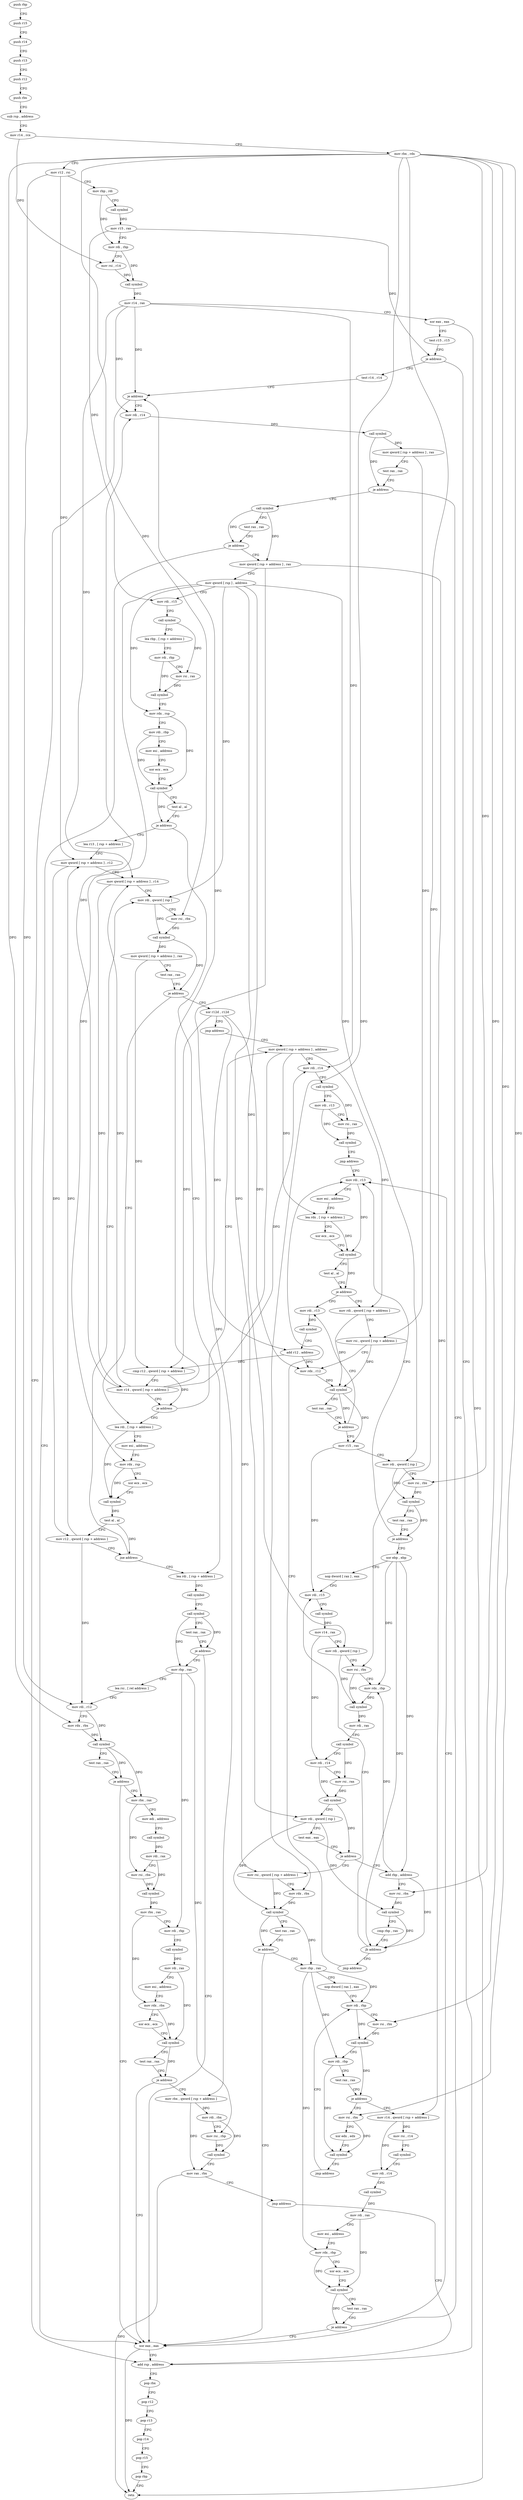 digraph "func" {
"93728" [label = "push rbp" ]
"93729" [label = "push r15" ]
"93731" [label = "push r14" ]
"93733" [label = "push r13" ]
"93735" [label = "push r12" ]
"93737" [label = "push rbx" ]
"93738" [label = "sub rsp , address" ]
"93745" [label = "mov r14 , rcx" ]
"93748" [label = "mov rbx , rdx" ]
"93751" [label = "mov r12 , rsi" ]
"93754" [label = "mov rbp , rdi" ]
"93757" [label = "call symbol" ]
"93762" [label = "mov r15 , rax" ]
"93765" [label = "mov rdi , rbp" ]
"93768" [label = "mov rsi , r14" ]
"93771" [label = "call symbol" ]
"93776" [label = "mov r14 , rax" ]
"93779" [label = "xor eax , eax" ]
"93781" [label = "test r15 , r15" ]
"93784" [label = "je address" ]
"94451" [label = "add rsp , address" ]
"93790" [label = "test r14 , r14" ]
"94458" [label = "pop rbx" ]
"94459" [label = "pop r12" ]
"94461" [label = "pop r13" ]
"94463" [label = "pop r14" ]
"94465" [label = "pop r15" ]
"94467" [label = "pop rbp" ]
"94468" [label = "retn" ]
"93793" [label = "je address" ]
"93799" [label = "mov rdi , r14" ]
"93802" [label = "call symbol" ]
"93807" [label = "mov qword [ rsp + address ] , rax" ]
"93812" [label = "test rax , rax" ]
"93815" [label = "je address" ]
"94449" [label = "xor eax , eax" ]
"93821" [label = "call symbol" ]
"93826" [label = "test rax , rax" ]
"93829" [label = "je address" ]
"93835" [label = "mov qword [ rsp + address ] , rax" ]
"93840" [label = "mov qword [ rsp ] , address" ]
"93848" [label = "mov rdi , r15" ]
"93851" [label = "call symbol" ]
"93856" [label = "lea rbp , [ rsp + address ]" ]
"93861" [label = "mov rdi , rbp" ]
"93864" [label = "mov rsi , rax" ]
"93867" [label = "call symbol" ]
"93872" [label = "mov rdx , rsp" ]
"93875" [label = "mov rdi , rbp" ]
"93878" [label = "mov esi , address" ]
"93883" [label = "xor ecx , ecx" ]
"93885" [label = "call symbol" ]
"93890" [label = "test al , al" ]
"93892" [label = "je address" ]
"94324" [label = "lea rdi , [ rsp + address ]" ]
"93898" [label = "lea r13 , [ rsp + address ]" ]
"94329" [label = "call symbol" ]
"94334" [label = "call symbol" ]
"94339" [label = "test rax , rax" ]
"94342" [label = "je address" ]
"94344" [label = "mov rbp , rax" ]
"93903" [label = "mov qword [ rsp + address ] , r12" ]
"93908" [label = "mov qword [ rsp + address ] , r14" ]
"93913" [label = "mov rdi , qword [ rsp ]" ]
"94347" [label = "lea rsi , [ rel address ]" ]
"94354" [label = "mov rdi , r12" ]
"94357" [label = "mov rdx , rbx" ]
"94360" [label = "call symbol" ]
"94365" [label = "test rax , rax" ]
"94368" [label = "je address" ]
"94370" [label = "mov rbx , rax" ]
"94291" [label = "lea rdi , [ rsp + address ]" ]
"94296" [label = "mov esi , address" ]
"94301" [label = "mov rdx , rsp" ]
"94304" [label = "xor ecx , ecx" ]
"94306" [label = "call symbol" ]
"94311" [label = "test al , al" ]
"94313" [label = "mov r12 , qword [ rsp + address ]" ]
"94318" [label = "jne address" ]
"93939" [label = "xor r12d , r12d" ]
"93942" [label = "jmp address" ]
"93980" [label = "mov qword [ rsp + address ] , address" ]
"94373" [label = "mov edi , address" ]
"94378" [label = "call symbol" ]
"94383" [label = "mov rdi , rax" ]
"94386" [label = "mov rsi , rbx" ]
"94389" [label = "call symbol" ]
"94394" [label = "mov rbx , rax" ]
"94397" [label = "mov rdi , rbp" ]
"94400" [label = "call symbol" ]
"94405" [label = "mov rdi , rax" ]
"94408" [label = "mov esi , address" ]
"94413" [label = "mov rdx , rbx" ]
"94416" [label = "xor ecx , ecx" ]
"94418" [label = "call symbol" ]
"94423" [label = "test rax , rax" ]
"94426" [label = "je address" ]
"94428" [label = "mov rbx , qword [ rsp + address ]" ]
"93917" [label = "mov rsi , rbx" ]
"93920" [label = "call symbol" ]
"93925" [label = "mov qword [ rsp + address ] , rax" ]
"93930" [label = "test rax , rax" ]
"93933" [label = "je address" ]
"93989" [label = "mov rdi , r14" ]
"93992" [label = "call symbol" ]
"93997" [label = "mov rdi , r13" ]
"94000" [label = "mov rsi , rax" ]
"94003" [label = "call symbol" ]
"94008" [label = "jmp address" ]
"94064" [label = "mov rdi , r13" ]
"94433" [label = "mov rdi , rbx" ]
"94436" [label = "mov rsi , rbp" ]
"94439" [label = "call symbol" ]
"94444" [label = "mov rax , rbx" ]
"94447" [label = "jmp address" ]
"94067" [label = "mov esi , address" ]
"94072" [label = "lea rdx , [ rsp + address ]" ]
"94077" [label = "xor ecx , ecx" ]
"94079" [label = "call symbol" ]
"94084" [label = "test al , al" ]
"94086" [label = "je address" ]
"93952" [label = "mov rdi , r13" ]
"94092" [label = "mov rdi , qword [ rsp + address ]" ]
"93955" [label = "call symbol" ]
"93960" [label = "add r12 , address" ]
"93964" [label = "cmp r12 , qword [ rsp + address ]" ]
"93969" [label = "mov r14 , qword [ rsp + address ]" ]
"93974" [label = "je address" ]
"94097" [label = "mov rsi , qword [ rsp + address ]" ]
"94102" [label = "mov rdx , r12" ]
"94105" [label = "call symbol" ]
"94110" [label = "test rax , rax" ]
"94113" [label = "je address" ]
"94119" [label = "mov r15 , rax" ]
"94122" [label = "mov rdi , qword [ rsp ]" ]
"94126" [label = "mov rsi , rbx" ]
"94129" [label = "call symbol" ]
"94134" [label = "test rax , rax" ]
"94137" [label = "je address" ]
"94139" [label = "xor ebp , ebp" ]
"94141" [label = "nop dword [ rax ] , eax" ]
"94144" [label = "mov rdi , r15" ]
"94224" [label = "mov rsi , qword [ rsp + address ]" ]
"94229" [label = "mov rdx , rbx" ]
"94232" [label = "call symbol" ]
"94237" [label = "test rax , rax" ]
"94240" [label = "je address" ]
"94246" [label = "mov rbp , rax" ]
"94197" [label = "add rbp , address" ]
"94201" [label = "mov rsi , rbx" ]
"94204" [label = "call symbol" ]
"94209" [label = "cmp rbp , rax" ]
"94212" [label = "jb address" ]
"94214" [label = "jmp address" ]
"94249" [label = "nop dword [ rax ] , eax" ]
"94256" [label = "mov rdi , rbp" ]
"94147" [label = "call symbol" ]
"94152" [label = "mov r14 , rax" ]
"94155" [label = "mov rdi , qword [ rsp ]" ]
"94159" [label = "mov rsi , rbx" ]
"94162" [label = "mov rdx , rbp" ]
"94165" [label = "call symbol" ]
"94170" [label = "mov rdi , rax" ]
"94173" [label = "call symbol" ]
"94178" [label = "mov rdi , r14" ]
"94181" [label = "mov rsi , rax" ]
"94184" [label = "call symbol" ]
"94189" [label = "mov rdi , qword [ rsp ]" ]
"94193" [label = "test eax , eax" ]
"94195" [label = "je address" ]
"94016" [label = "mov r14 , qword [ rsp + address ]" ]
"94021" [label = "mov rsi , r14" ]
"94024" [label = "call symbol" ]
"94029" [label = "mov rdi , r14" ]
"94032" [label = "call symbol" ]
"94037" [label = "mov rdi , rax" ]
"94040" [label = "mov esi , address" ]
"94045" [label = "mov rdx , rbp" ]
"94048" [label = "xor ecx , ecx" ]
"94050" [label = "call symbol" ]
"94055" [label = "test rax , rax" ]
"94058" [label = "je address" ]
"94279" [label = "mov rsi , rbx" ]
"94282" [label = "xor edx , edx" ]
"94284" [label = "call symbol" ]
"94289" [label = "jmp address" ]
"94259" [label = "mov rsi , rbx" ]
"94262" [label = "call symbol" ]
"94267" [label = "mov rdi , rbp" ]
"94270" [label = "test rax , rax" ]
"94273" [label = "je address" ]
"93728" -> "93729" [ label = "CFG" ]
"93729" -> "93731" [ label = "CFG" ]
"93731" -> "93733" [ label = "CFG" ]
"93733" -> "93735" [ label = "CFG" ]
"93735" -> "93737" [ label = "CFG" ]
"93737" -> "93738" [ label = "CFG" ]
"93738" -> "93745" [ label = "CFG" ]
"93745" -> "93748" [ label = "CFG" ]
"93745" -> "93768" [ label = "DFG" ]
"93748" -> "93751" [ label = "CFG" ]
"93748" -> "94357" [ label = "DFG" ]
"93748" -> "93917" [ label = "DFG" ]
"93748" -> "94126" [ label = "DFG" ]
"93748" -> "94159" [ label = "DFG" ]
"93748" -> "94229" [ label = "DFG" ]
"93748" -> "94201" [ label = "DFG" ]
"93748" -> "94259" [ label = "DFG" ]
"93748" -> "94279" [ label = "DFG" ]
"93751" -> "93754" [ label = "CFG" ]
"93751" -> "93903" [ label = "DFG" ]
"93751" -> "94354" [ label = "DFG" ]
"93754" -> "93757" [ label = "CFG" ]
"93754" -> "93765" [ label = "DFG" ]
"93757" -> "93762" [ label = "DFG" ]
"93762" -> "93765" [ label = "CFG" ]
"93762" -> "93784" [ label = "DFG" ]
"93762" -> "93848" [ label = "DFG" ]
"93765" -> "93768" [ label = "CFG" ]
"93765" -> "93771" [ label = "DFG" ]
"93768" -> "93771" [ label = "DFG" ]
"93771" -> "93776" [ label = "DFG" ]
"93776" -> "93779" [ label = "CFG" ]
"93776" -> "93793" [ label = "DFG" ]
"93776" -> "93799" [ label = "DFG" ]
"93776" -> "93908" [ label = "DFG" ]
"93776" -> "93989" [ label = "DFG" ]
"93779" -> "93781" [ label = "CFG" ]
"93779" -> "94468" [ label = "DFG" ]
"93781" -> "93784" [ label = "CFG" ]
"93784" -> "94451" [ label = "CFG" ]
"93784" -> "93790" [ label = "CFG" ]
"94451" -> "94458" [ label = "CFG" ]
"93790" -> "93793" [ label = "CFG" ]
"94458" -> "94459" [ label = "CFG" ]
"94459" -> "94461" [ label = "CFG" ]
"94461" -> "94463" [ label = "CFG" ]
"94463" -> "94465" [ label = "CFG" ]
"94465" -> "94467" [ label = "CFG" ]
"94467" -> "94468" [ label = "CFG" ]
"93793" -> "94451" [ label = "CFG" ]
"93793" -> "93799" [ label = "CFG" ]
"93799" -> "93802" [ label = "DFG" ]
"93802" -> "93807" [ label = "DFG" ]
"93802" -> "93815" [ label = "DFG" ]
"93807" -> "93812" [ label = "CFG" ]
"93807" -> "94097" [ label = "DFG" ]
"93812" -> "93815" [ label = "CFG" ]
"93815" -> "94449" [ label = "CFG" ]
"93815" -> "93821" [ label = "CFG" ]
"94449" -> "94451" [ label = "CFG" ]
"94449" -> "94468" [ label = "DFG" ]
"93821" -> "93826" [ label = "CFG" ]
"93821" -> "93829" [ label = "DFG" ]
"93821" -> "93835" [ label = "DFG" ]
"93826" -> "93829" [ label = "CFG" ]
"93829" -> "94449" [ label = "CFG" ]
"93829" -> "93835" [ label = "CFG" ]
"93835" -> "93840" [ label = "CFG" ]
"93835" -> "94428" [ label = "DFG" ]
"93835" -> "94016" [ label = "DFG" ]
"93840" -> "93848" [ label = "CFG" ]
"93840" -> "93913" [ label = "DFG" ]
"93840" -> "94122" [ label = "DFG" ]
"93840" -> "94155" [ label = "DFG" ]
"93840" -> "94189" [ label = "DFG" ]
"93840" -> "93872" [ label = "DFG" ]
"93840" -> "94301" [ label = "DFG" ]
"93848" -> "93851" [ label = "CFG" ]
"93851" -> "93856" [ label = "CFG" ]
"93851" -> "93864" [ label = "DFG" ]
"93856" -> "93861" [ label = "CFG" ]
"93861" -> "93864" [ label = "CFG" ]
"93861" -> "93867" [ label = "DFG" ]
"93864" -> "93867" [ label = "DFG" ]
"93867" -> "93872" [ label = "CFG" ]
"93872" -> "93875" [ label = "CFG" ]
"93872" -> "93885" [ label = "DFG" ]
"93875" -> "93878" [ label = "CFG" ]
"93875" -> "93885" [ label = "DFG" ]
"93878" -> "93883" [ label = "CFG" ]
"93883" -> "93885" [ label = "CFG" ]
"93885" -> "93890" [ label = "CFG" ]
"93885" -> "93892" [ label = "DFG" ]
"93890" -> "93892" [ label = "CFG" ]
"93892" -> "94324" [ label = "CFG" ]
"93892" -> "93898" [ label = "CFG" ]
"94324" -> "94329" [ label = "DFG" ]
"93898" -> "93903" [ label = "CFG" ]
"94329" -> "94334" [ label = "CFG" ]
"94334" -> "94339" [ label = "CFG" ]
"94334" -> "94342" [ label = "DFG" ]
"94334" -> "94344" [ label = "DFG" ]
"94339" -> "94342" [ label = "CFG" ]
"94342" -> "94449" [ label = "CFG" ]
"94342" -> "94344" [ label = "CFG" ]
"94344" -> "94347" [ label = "CFG" ]
"94344" -> "94397" [ label = "DFG" ]
"94344" -> "94436" [ label = "DFG" ]
"93903" -> "93908" [ label = "CFG" ]
"93903" -> "94313" [ label = "DFG" ]
"93908" -> "93913" [ label = "CFG" ]
"93908" -> "93969" [ label = "DFG" ]
"93913" -> "93917" [ label = "CFG" ]
"93913" -> "93920" [ label = "DFG" ]
"94347" -> "94354" [ label = "CFG" ]
"94354" -> "94357" [ label = "CFG" ]
"94354" -> "94360" [ label = "DFG" ]
"94357" -> "94360" [ label = "DFG" ]
"94360" -> "94365" [ label = "CFG" ]
"94360" -> "94368" [ label = "DFG" ]
"94360" -> "94370" [ label = "DFG" ]
"94365" -> "94368" [ label = "CFG" ]
"94368" -> "94449" [ label = "CFG" ]
"94368" -> "94370" [ label = "CFG" ]
"94370" -> "94373" [ label = "CFG" ]
"94370" -> "94386" [ label = "DFG" ]
"94291" -> "94296" [ label = "CFG" ]
"94291" -> "94306" [ label = "DFG" ]
"94296" -> "94301" [ label = "CFG" ]
"94301" -> "94304" [ label = "CFG" ]
"94301" -> "94306" [ label = "DFG" ]
"94304" -> "94306" [ label = "CFG" ]
"94306" -> "94311" [ label = "DFG" ]
"94311" -> "94313" [ label = "CFG" ]
"94311" -> "94318" [ label = "DFG" ]
"94313" -> "94318" [ label = "CFG" ]
"94313" -> "93903" [ label = "DFG" ]
"94313" -> "94354" [ label = "DFG" ]
"94318" -> "93913" [ label = "CFG" ]
"94318" -> "94324" [ label = "CFG" ]
"93939" -> "93942" [ label = "CFG" ]
"93939" -> "93960" [ label = "DFG" ]
"93939" -> "93964" [ label = "DFG" ]
"93939" -> "94102" [ label = "DFG" ]
"93942" -> "93980" [ label = "CFG" ]
"93980" -> "93989" [ label = "CFG" ]
"93980" -> "94092" [ label = "DFG" ]
"93980" -> "94224" [ label = "DFG" ]
"93980" -> "94072" [ label = "DFG" ]
"94373" -> "94378" [ label = "CFG" ]
"94378" -> "94383" [ label = "DFG" ]
"94383" -> "94386" [ label = "CFG" ]
"94383" -> "94389" [ label = "DFG" ]
"94386" -> "94389" [ label = "DFG" ]
"94389" -> "94394" [ label = "DFG" ]
"94394" -> "94397" [ label = "CFG" ]
"94394" -> "94413" [ label = "DFG" ]
"94397" -> "94400" [ label = "CFG" ]
"94400" -> "94405" [ label = "DFG" ]
"94405" -> "94408" [ label = "CFG" ]
"94405" -> "94418" [ label = "DFG" ]
"94408" -> "94413" [ label = "CFG" ]
"94413" -> "94416" [ label = "CFG" ]
"94413" -> "94418" [ label = "DFG" ]
"94416" -> "94418" [ label = "CFG" ]
"94418" -> "94423" [ label = "CFG" ]
"94418" -> "94426" [ label = "DFG" ]
"94423" -> "94426" [ label = "CFG" ]
"94426" -> "94449" [ label = "CFG" ]
"94426" -> "94428" [ label = "CFG" ]
"94428" -> "94433" [ label = "DFG" ]
"94428" -> "94444" [ label = "DFG" ]
"93917" -> "93920" [ label = "DFG" ]
"93920" -> "93925" [ label = "DFG" ]
"93920" -> "93933" [ label = "DFG" ]
"93925" -> "93930" [ label = "CFG" ]
"93925" -> "93964" [ label = "DFG" ]
"93930" -> "93933" [ label = "CFG" ]
"93933" -> "94291" [ label = "CFG" ]
"93933" -> "93939" [ label = "CFG" ]
"93989" -> "93992" [ label = "CFG" ]
"93992" -> "93997" [ label = "CFG" ]
"93992" -> "94000" [ label = "DFG" ]
"93997" -> "94000" [ label = "CFG" ]
"93997" -> "94003" [ label = "DFG" ]
"94000" -> "94003" [ label = "DFG" ]
"94003" -> "94008" [ label = "CFG" ]
"94008" -> "94064" [ label = "CFG" ]
"94064" -> "94067" [ label = "CFG" ]
"94064" -> "94079" [ label = "DFG" ]
"94433" -> "94436" [ label = "CFG" ]
"94433" -> "94439" [ label = "DFG" ]
"94436" -> "94439" [ label = "DFG" ]
"94439" -> "94444" [ label = "CFG" ]
"94444" -> "94447" [ label = "CFG" ]
"94444" -> "94468" [ label = "DFG" ]
"94447" -> "94451" [ label = "CFG" ]
"94067" -> "94072" [ label = "CFG" ]
"94072" -> "94077" [ label = "CFG" ]
"94072" -> "94079" [ label = "DFG" ]
"94077" -> "94079" [ label = "CFG" ]
"94079" -> "94084" [ label = "CFG" ]
"94079" -> "94086" [ label = "DFG" ]
"94084" -> "94086" [ label = "CFG" ]
"94086" -> "93952" [ label = "CFG" ]
"94086" -> "94092" [ label = "CFG" ]
"93952" -> "93955" [ label = "DFG" ]
"94092" -> "94097" [ label = "CFG" ]
"94092" -> "94105" [ label = "DFG" ]
"93955" -> "93960" [ label = "CFG" ]
"93960" -> "93964" [ label = "DFG" ]
"93960" -> "94102" [ label = "DFG" ]
"93964" -> "93969" [ label = "CFG" ]
"93964" -> "93974" [ label = "DFG" ]
"93969" -> "93974" [ label = "CFG" ]
"93969" -> "93793" [ label = "DFG" ]
"93969" -> "93799" [ label = "DFG" ]
"93969" -> "93908" [ label = "DFG" ]
"93969" -> "93989" [ label = "DFG" ]
"93974" -> "94291" [ label = "CFG" ]
"93974" -> "93980" [ label = "CFG" ]
"94097" -> "94102" [ label = "CFG" ]
"94097" -> "94105" [ label = "DFG" ]
"94102" -> "94105" [ label = "DFG" ]
"94105" -> "94110" [ label = "CFG" ]
"94105" -> "94113" [ label = "DFG" ]
"94105" -> "94119" [ label = "DFG" ]
"94110" -> "94113" [ label = "CFG" ]
"94113" -> "93952" [ label = "CFG" ]
"94113" -> "94119" [ label = "CFG" ]
"94119" -> "94122" [ label = "CFG" ]
"94119" -> "94144" [ label = "DFG" ]
"94122" -> "94126" [ label = "CFG" ]
"94122" -> "94129" [ label = "DFG" ]
"94126" -> "94129" [ label = "DFG" ]
"94129" -> "94134" [ label = "CFG" ]
"94129" -> "94137" [ label = "DFG" ]
"94134" -> "94137" [ label = "CFG" ]
"94137" -> "94064" [ label = "CFG" ]
"94137" -> "94139" [ label = "CFG" ]
"94139" -> "94141" [ label = "CFG" ]
"94139" -> "94162" [ label = "DFG" ]
"94139" -> "94197" [ label = "DFG" ]
"94139" -> "94212" [ label = "DFG" ]
"94141" -> "94144" [ label = "CFG" ]
"94144" -> "94147" [ label = "CFG" ]
"94224" -> "94229" [ label = "CFG" ]
"94224" -> "94232" [ label = "DFG" ]
"94229" -> "94232" [ label = "DFG" ]
"94232" -> "94237" [ label = "CFG" ]
"94232" -> "94240" [ label = "DFG" ]
"94232" -> "94246" [ label = "DFG" ]
"94237" -> "94240" [ label = "CFG" ]
"94240" -> "94449" [ label = "CFG" ]
"94240" -> "94246" [ label = "CFG" ]
"94246" -> "94249" [ label = "CFG" ]
"94246" -> "94256" [ label = "DFG" ]
"94246" -> "94267" [ label = "DFG" ]
"94246" -> "94045" [ label = "DFG" ]
"94197" -> "94201" [ label = "CFG" ]
"94197" -> "94162" [ label = "DFG" ]
"94197" -> "94212" [ label = "DFG" ]
"94201" -> "94204" [ label = "DFG" ]
"94204" -> "94209" [ label = "CFG" ]
"94204" -> "94212" [ label = "DFG" ]
"94209" -> "94212" [ label = "CFG" ]
"94212" -> "94144" [ label = "CFG" ]
"94212" -> "94214" [ label = "CFG" ]
"94214" -> "94064" [ label = "CFG" ]
"94249" -> "94256" [ label = "CFG" ]
"94256" -> "94259" [ label = "CFG" ]
"94256" -> "94262" [ label = "DFG" ]
"94147" -> "94152" [ label = "DFG" ]
"94152" -> "94155" [ label = "CFG" ]
"94152" -> "94178" [ label = "DFG" ]
"94155" -> "94159" [ label = "CFG" ]
"94155" -> "94165" [ label = "DFG" ]
"94159" -> "94162" [ label = "CFG" ]
"94159" -> "94165" [ label = "DFG" ]
"94162" -> "94165" [ label = "DFG" ]
"94165" -> "94170" [ label = "DFG" ]
"94170" -> "94173" [ label = "CFG" ]
"94173" -> "94178" [ label = "CFG" ]
"94173" -> "94181" [ label = "DFG" ]
"94178" -> "94181" [ label = "CFG" ]
"94178" -> "94184" [ label = "DFG" ]
"94181" -> "94184" [ label = "DFG" ]
"94184" -> "94189" [ label = "CFG" ]
"94184" -> "94195" [ label = "DFG" ]
"94189" -> "94193" [ label = "CFG" ]
"94189" -> "94232" [ label = "DFG" ]
"94189" -> "94204" [ label = "DFG" ]
"94193" -> "94195" [ label = "CFG" ]
"94195" -> "94224" [ label = "CFG" ]
"94195" -> "94197" [ label = "CFG" ]
"94016" -> "94021" [ label = "DFG" ]
"94016" -> "94029" [ label = "DFG" ]
"94021" -> "94024" [ label = "CFG" ]
"94024" -> "94029" [ label = "CFG" ]
"94029" -> "94032" [ label = "CFG" ]
"94032" -> "94037" [ label = "DFG" ]
"94037" -> "94040" [ label = "CFG" ]
"94037" -> "94050" [ label = "DFG" ]
"94040" -> "94045" [ label = "CFG" ]
"94045" -> "94048" [ label = "CFG" ]
"94045" -> "94050" [ label = "DFG" ]
"94048" -> "94050" [ label = "CFG" ]
"94050" -> "94055" [ label = "CFG" ]
"94050" -> "94058" [ label = "DFG" ]
"94055" -> "94058" [ label = "CFG" ]
"94058" -> "94449" [ label = "CFG" ]
"94058" -> "94064" [ label = "CFG" ]
"94279" -> "94282" [ label = "CFG" ]
"94279" -> "94284" [ label = "DFG" ]
"94282" -> "94284" [ label = "CFG" ]
"94284" -> "94289" [ label = "CFG" ]
"94289" -> "94256" [ label = "CFG" ]
"94259" -> "94262" [ label = "DFG" ]
"94262" -> "94267" [ label = "CFG" ]
"94262" -> "94273" [ label = "DFG" ]
"94267" -> "94270" [ label = "CFG" ]
"94267" -> "94284" [ label = "DFG" ]
"94270" -> "94273" [ label = "CFG" ]
"94273" -> "94016" [ label = "CFG" ]
"94273" -> "94279" [ label = "CFG" ]
}
